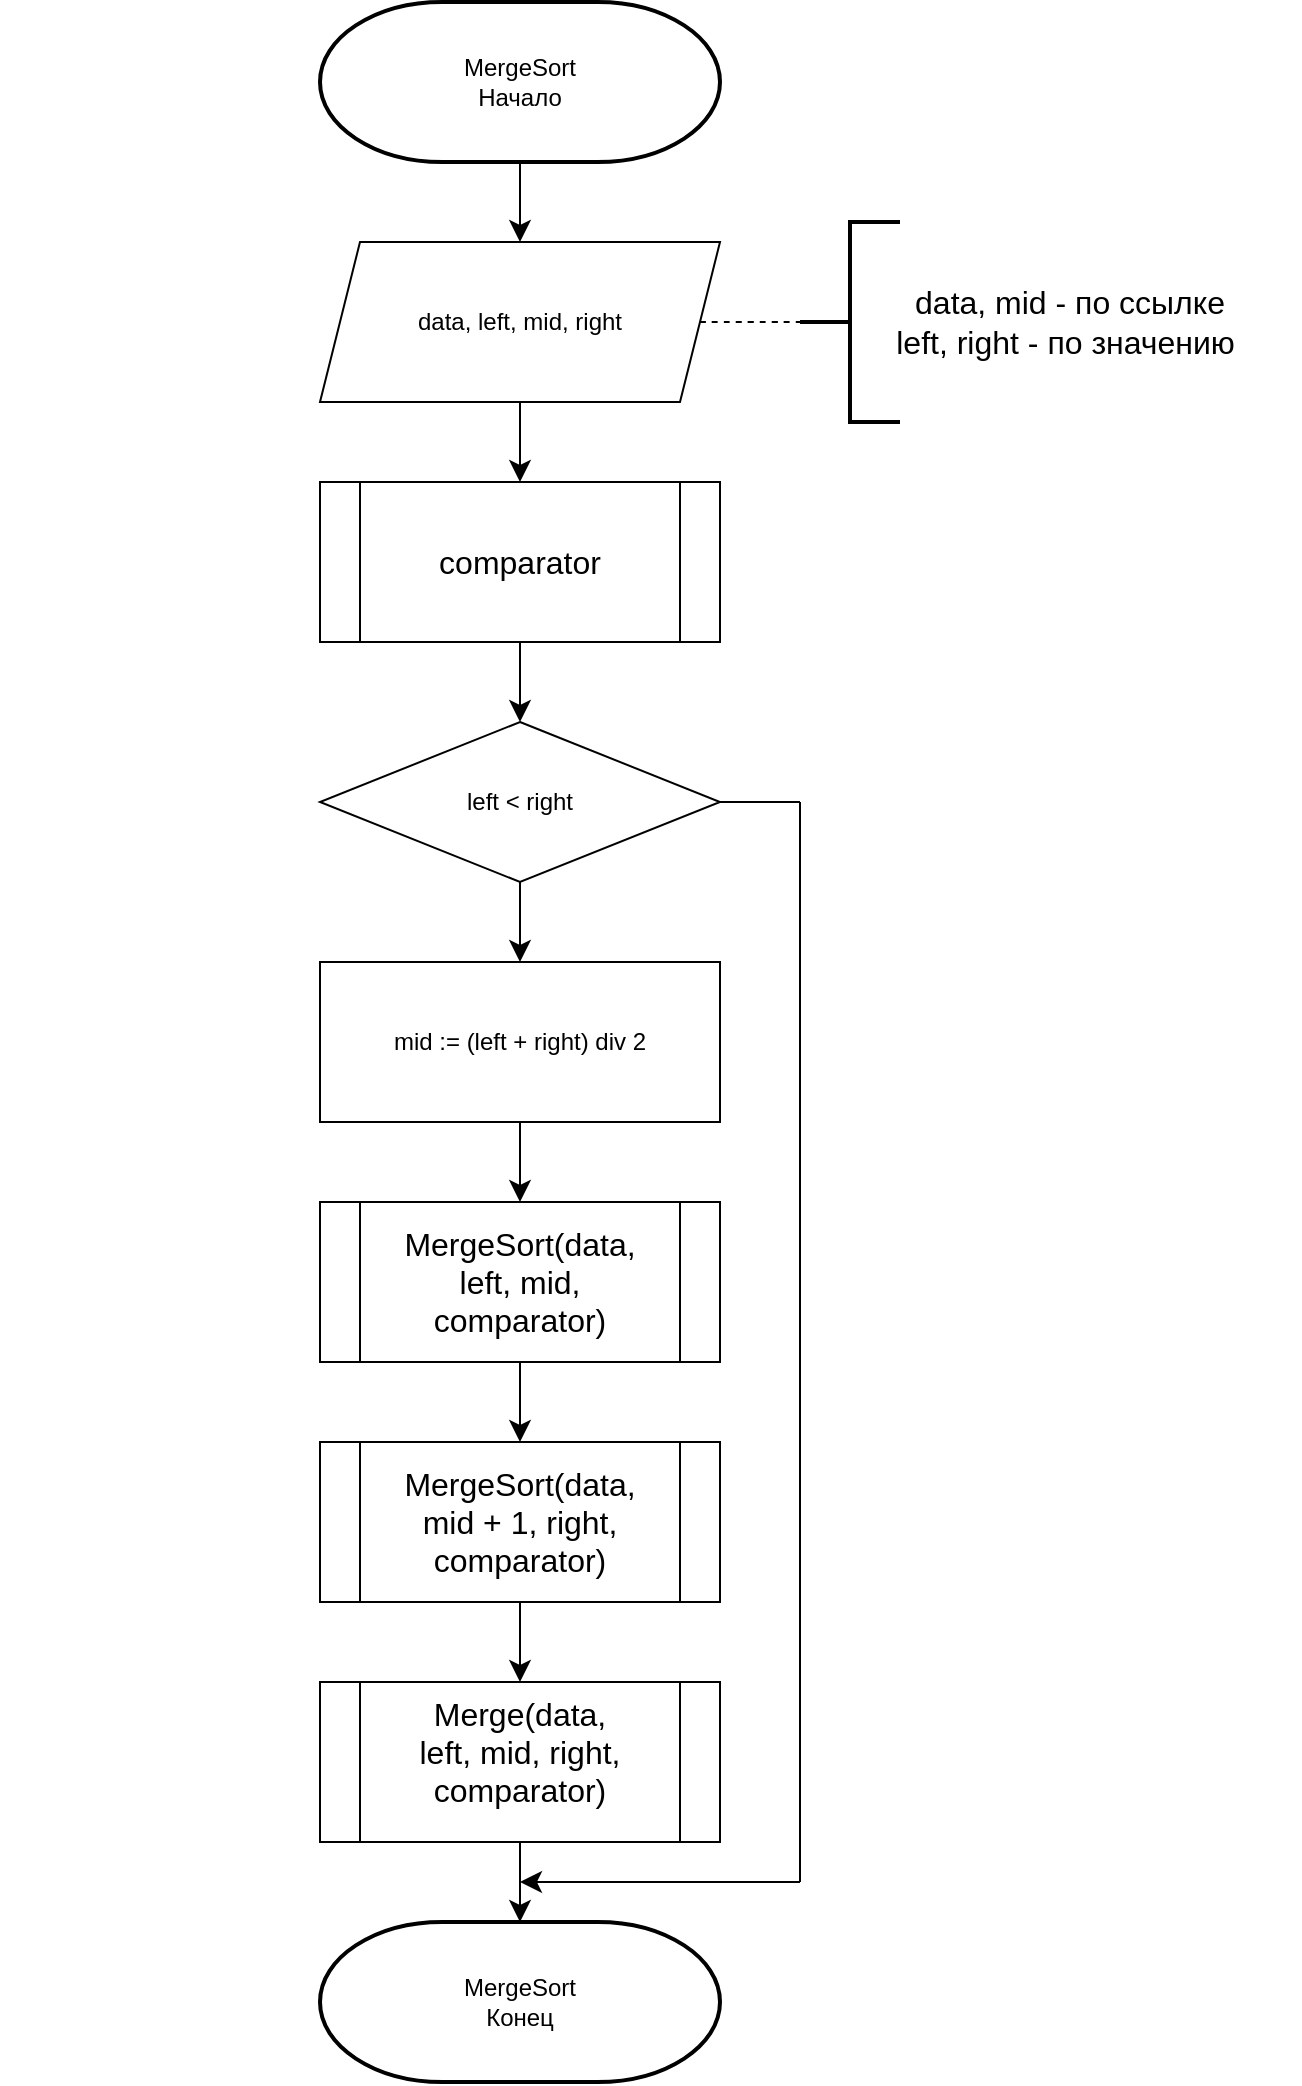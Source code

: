 <mxfile version="25.0.3">
  <diagram id="C5RBs43oDa-KdzZeNtuy" name="Page-1">
    <mxGraphModel dx="704" dy="945" grid="1" gridSize="10" guides="1" tooltips="1" connect="1" arrows="1" fold="1" page="1" pageScale="1" pageWidth="827" pageHeight="1169" math="0" shadow="0">
      <root>
        <mxCell id="WIyWlLk6GJQsqaUBKTNV-0" />
        <mxCell id="WIyWlLk6GJQsqaUBKTNV-1" parent="WIyWlLk6GJQsqaUBKTNV-0" />
        <mxCell id="ZvimBQE8goroSqmxu7vK-4" value="" style="edgeStyle=none;curved=1;rounded=0;orthogonalLoop=1;jettySize=auto;html=1;fontSize=12;startSize=8;endSize=8;" edge="1" parent="WIyWlLk6GJQsqaUBKTNV-1" source="ZvimBQE8goroSqmxu7vK-0" target="ZvimBQE8goroSqmxu7vK-1">
          <mxGeometry relative="1" as="geometry" />
        </mxCell>
        <mxCell id="ZvimBQE8goroSqmxu7vK-0" value="MergeSort&lt;div&gt;Начало&lt;/div&gt;" style="strokeWidth=2;html=1;shape=mxgraph.flowchart.terminator;whiteSpace=wrap;" vertex="1" parent="WIyWlLk6GJQsqaUBKTNV-1">
          <mxGeometry x="240" y="40" width="200" height="80" as="geometry" />
        </mxCell>
        <mxCell id="ZvimBQE8goroSqmxu7vK-5" style="edgeStyle=none;curved=1;rounded=0;orthogonalLoop=1;jettySize=auto;html=1;entryX=0.5;entryY=0;entryDx=0;entryDy=0;fontSize=12;startSize=8;endSize=8;" edge="1" parent="WIyWlLk6GJQsqaUBKTNV-1" source="ZvimBQE8goroSqmxu7vK-1" target="ZvimBQE8goroSqmxu7vK-2">
          <mxGeometry relative="1" as="geometry" />
        </mxCell>
        <mxCell id="ZvimBQE8goroSqmxu7vK-1" value="data, left, mid, right" style="shape=parallelogram;perimeter=parallelogramPerimeter;whiteSpace=wrap;html=1;fixedSize=1;" vertex="1" parent="WIyWlLk6GJQsqaUBKTNV-1">
          <mxGeometry x="240" y="160" width="200" height="80" as="geometry" />
        </mxCell>
        <mxCell id="ZvimBQE8goroSqmxu7vK-10" style="edgeStyle=none;curved=1;rounded=0;orthogonalLoop=1;jettySize=auto;html=1;entryX=0.5;entryY=0;entryDx=0;entryDy=0;fontSize=12;startSize=8;endSize=8;" edge="1" parent="WIyWlLk6GJQsqaUBKTNV-1" source="ZvimBQE8goroSqmxu7vK-2" target="ZvimBQE8goroSqmxu7vK-9">
          <mxGeometry relative="1" as="geometry" />
        </mxCell>
        <mxCell id="ZvimBQE8goroSqmxu7vK-2" value="" style="shape=process;whiteSpace=wrap;html=1;backgroundOutline=1;" vertex="1" parent="WIyWlLk6GJQsqaUBKTNV-1">
          <mxGeometry x="240" y="280" width="200" height="80" as="geometry" />
        </mxCell>
        <mxCell id="ZvimBQE8goroSqmxu7vK-3" value="comparator" style="text;html=1;align=center;verticalAlign=middle;whiteSpace=wrap;rounded=0;fontSize=16;" vertex="1" parent="WIyWlLk6GJQsqaUBKTNV-1">
          <mxGeometry x="310" y="305" width="60" height="30" as="geometry" />
        </mxCell>
        <mxCell id="ZvimBQE8goroSqmxu7vK-6" value="" style="endArrow=none;dashed=1;html=1;rounded=0;fontSize=12;startSize=8;endSize=8;curved=1;exitX=1;exitY=0.5;exitDx=0;exitDy=0;" edge="1" parent="WIyWlLk6GJQsqaUBKTNV-1" source="ZvimBQE8goroSqmxu7vK-1">
          <mxGeometry width="50" height="50" relative="1" as="geometry">
            <mxPoint x="460" y="490" as="sourcePoint" />
            <mxPoint x="480" y="200" as="targetPoint" />
          </mxGeometry>
        </mxCell>
        <mxCell id="ZvimBQE8goroSqmxu7vK-7" value="" style="strokeWidth=2;html=1;shape=mxgraph.flowchart.annotation_2;align=left;labelPosition=right;pointerEvents=1;" vertex="1" parent="WIyWlLk6GJQsqaUBKTNV-1">
          <mxGeometry x="480" y="150" width="50" height="100" as="geometry" />
        </mxCell>
        <mxCell id="ZvimBQE8goroSqmxu7vK-8" value="data, mid&amp;nbsp;- по ссылке&lt;div&gt;left, right - по значению&amp;nbsp;&lt;/div&gt;" style="text;html=1;align=center;verticalAlign=middle;whiteSpace=wrap;rounded=0;fontSize=16;" vertex="1" parent="WIyWlLk6GJQsqaUBKTNV-1">
          <mxGeometry x="500" y="155" width="230" height="90" as="geometry" />
        </mxCell>
        <mxCell id="ZvimBQE8goroSqmxu7vK-20" value="" style="edgeStyle=none;curved=1;rounded=0;orthogonalLoop=1;jettySize=auto;html=1;fontSize=12;startSize=8;endSize=8;" edge="1" parent="WIyWlLk6GJQsqaUBKTNV-1" source="ZvimBQE8goroSqmxu7vK-9" target="ZvimBQE8goroSqmxu7vK-11">
          <mxGeometry relative="1" as="geometry" />
        </mxCell>
        <mxCell id="ZvimBQE8goroSqmxu7vK-9" value="left &amp;lt; right" style="rhombus;whiteSpace=wrap;html=1;" vertex="1" parent="WIyWlLk6GJQsqaUBKTNV-1">
          <mxGeometry x="240" y="400" width="200" height="80" as="geometry" />
        </mxCell>
        <mxCell id="ZvimBQE8goroSqmxu7vK-22" style="edgeStyle=none;curved=1;rounded=0;orthogonalLoop=1;jettySize=auto;html=1;entryX=0.5;entryY=0;entryDx=0;entryDy=0;fontSize=12;startSize=8;endSize=8;" edge="1" parent="WIyWlLk6GJQsqaUBKTNV-1" source="ZvimBQE8goroSqmxu7vK-11" target="ZvimBQE8goroSqmxu7vK-12">
          <mxGeometry relative="1" as="geometry" />
        </mxCell>
        <mxCell id="ZvimBQE8goroSqmxu7vK-11" value="mid := (left + right) div 2" style="rounded=0;whiteSpace=wrap;html=1;" vertex="1" parent="WIyWlLk6GJQsqaUBKTNV-1">
          <mxGeometry x="240" y="520" width="200" height="80" as="geometry" />
        </mxCell>
        <mxCell id="ZvimBQE8goroSqmxu7vK-23" style="edgeStyle=none;curved=1;rounded=0;orthogonalLoop=1;jettySize=auto;html=1;entryX=0.5;entryY=0;entryDx=0;entryDy=0;fontSize=12;startSize=8;endSize=8;" edge="1" parent="WIyWlLk6GJQsqaUBKTNV-1" source="ZvimBQE8goroSqmxu7vK-12" target="ZvimBQE8goroSqmxu7vK-14">
          <mxGeometry relative="1" as="geometry" />
        </mxCell>
        <mxCell id="ZvimBQE8goroSqmxu7vK-12" value="" style="shape=process;whiteSpace=wrap;html=1;backgroundOutline=1;" vertex="1" parent="WIyWlLk6GJQsqaUBKTNV-1">
          <mxGeometry x="240" y="640" width="200" height="80" as="geometry" />
        </mxCell>
        <mxCell id="ZvimBQE8goroSqmxu7vK-13" value="MergeSort(data, left, mid, comparator)" style="text;html=1;align=center;verticalAlign=middle;whiteSpace=wrap;rounded=0;fontSize=16;" vertex="1" parent="WIyWlLk6GJQsqaUBKTNV-1">
          <mxGeometry x="275" y="665" width="130" height="30" as="geometry" />
        </mxCell>
        <mxCell id="ZvimBQE8goroSqmxu7vK-24" style="edgeStyle=none;curved=1;rounded=0;orthogonalLoop=1;jettySize=auto;html=1;entryX=0.5;entryY=0;entryDx=0;entryDy=0;fontSize=12;startSize=8;endSize=8;" edge="1" parent="WIyWlLk6GJQsqaUBKTNV-1" source="ZvimBQE8goroSqmxu7vK-14" target="ZvimBQE8goroSqmxu7vK-16">
          <mxGeometry relative="1" as="geometry" />
        </mxCell>
        <mxCell id="ZvimBQE8goroSqmxu7vK-14" value="" style="shape=process;whiteSpace=wrap;html=1;backgroundOutline=1;" vertex="1" parent="WIyWlLk6GJQsqaUBKTNV-1">
          <mxGeometry x="240" y="760" width="200" height="80" as="geometry" />
        </mxCell>
        <mxCell id="ZvimBQE8goroSqmxu7vK-15" value="MergeSort(data, mid + 1, right, comparator)" style="text;html=1;align=center;verticalAlign=middle;whiteSpace=wrap;rounded=0;fontSize=16;" vertex="1" parent="WIyWlLk6GJQsqaUBKTNV-1">
          <mxGeometry x="285" y="785" width="110" height="30" as="geometry" />
        </mxCell>
        <mxCell id="ZvimBQE8goroSqmxu7vK-26" value="" style="edgeStyle=none;curved=1;rounded=0;orthogonalLoop=1;jettySize=auto;html=1;fontSize=12;startSize=8;endSize=8;" edge="1" parent="WIyWlLk6GJQsqaUBKTNV-1" source="ZvimBQE8goroSqmxu7vK-16" target="ZvimBQE8goroSqmxu7vK-25">
          <mxGeometry relative="1" as="geometry" />
        </mxCell>
        <mxCell id="ZvimBQE8goroSqmxu7vK-16" value="" style="shape=process;whiteSpace=wrap;html=1;backgroundOutline=1;" vertex="1" parent="WIyWlLk6GJQsqaUBKTNV-1">
          <mxGeometry x="240" y="880" width="200" height="80" as="geometry" />
        </mxCell>
        <mxCell id="ZvimBQE8goroSqmxu7vK-18" value="&lt;div&gt;&lt;div&gt;&lt;br&gt;&lt;/div&gt;&lt;/div&gt;" style="text;html=1;align=center;verticalAlign=middle;whiteSpace=wrap;rounded=0;fontSize=16;" vertex="1" parent="WIyWlLk6GJQsqaUBKTNV-1">
          <mxGeometry x="80" y="620" width="60" height="30" as="geometry" />
        </mxCell>
        <mxCell id="ZvimBQE8goroSqmxu7vK-19" value="Merge(data, left, mid, right, comparator)" style="text;html=1;align=center;verticalAlign=middle;whiteSpace=wrap;rounded=0;fontSize=16;" vertex="1" parent="WIyWlLk6GJQsqaUBKTNV-1">
          <mxGeometry x="285" y="900" width="110" height="30" as="geometry" />
        </mxCell>
        <mxCell id="ZvimBQE8goroSqmxu7vK-25" value="MergeSort&lt;div&gt;Конец&lt;/div&gt;" style="strokeWidth=2;html=1;shape=mxgraph.flowchart.terminator;whiteSpace=wrap;" vertex="1" parent="WIyWlLk6GJQsqaUBKTNV-1">
          <mxGeometry x="240" y="1000" width="200" height="80" as="geometry" />
        </mxCell>
        <mxCell id="ZvimBQE8goroSqmxu7vK-27" value="" style="endArrow=none;html=1;rounded=0;fontSize=12;startSize=8;endSize=8;curved=1;entryX=1;entryY=0.5;entryDx=0;entryDy=0;" edge="1" parent="WIyWlLk6GJQsqaUBKTNV-1" target="ZvimBQE8goroSqmxu7vK-9">
          <mxGeometry width="50" height="50" relative="1" as="geometry">
            <mxPoint x="480" y="440" as="sourcePoint" />
            <mxPoint x="370" y="790" as="targetPoint" />
          </mxGeometry>
        </mxCell>
        <mxCell id="ZvimBQE8goroSqmxu7vK-28" value="" style="endArrow=none;html=1;rounded=0;fontSize=12;startSize=8;endSize=8;curved=1;" edge="1" parent="WIyWlLk6GJQsqaUBKTNV-1">
          <mxGeometry width="50" height="50" relative="1" as="geometry">
            <mxPoint x="480" y="980" as="sourcePoint" />
            <mxPoint x="480" y="440" as="targetPoint" />
          </mxGeometry>
        </mxCell>
        <mxCell id="ZvimBQE8goroSqmxu7vK-29" value="" style="endArrow=classic;html=1;rounded=0;fontSize=12;startSize=8;endSize=8;curved=1;" edge="1" parent="WIyWlLk6GJQsqaUBKTNV-1">
          <mxGeometry width="50" height="50" relative="1" as="geometry">
            <mxPoint x="480" y="980" as="sourcePoint" />
            <mxPoint x="340" y="980" as="targetPoint" />
          </mxGeometry>
        </mxCell>
      </root>
    </mxGraphModel>
  </diagram>
</mxfile>
